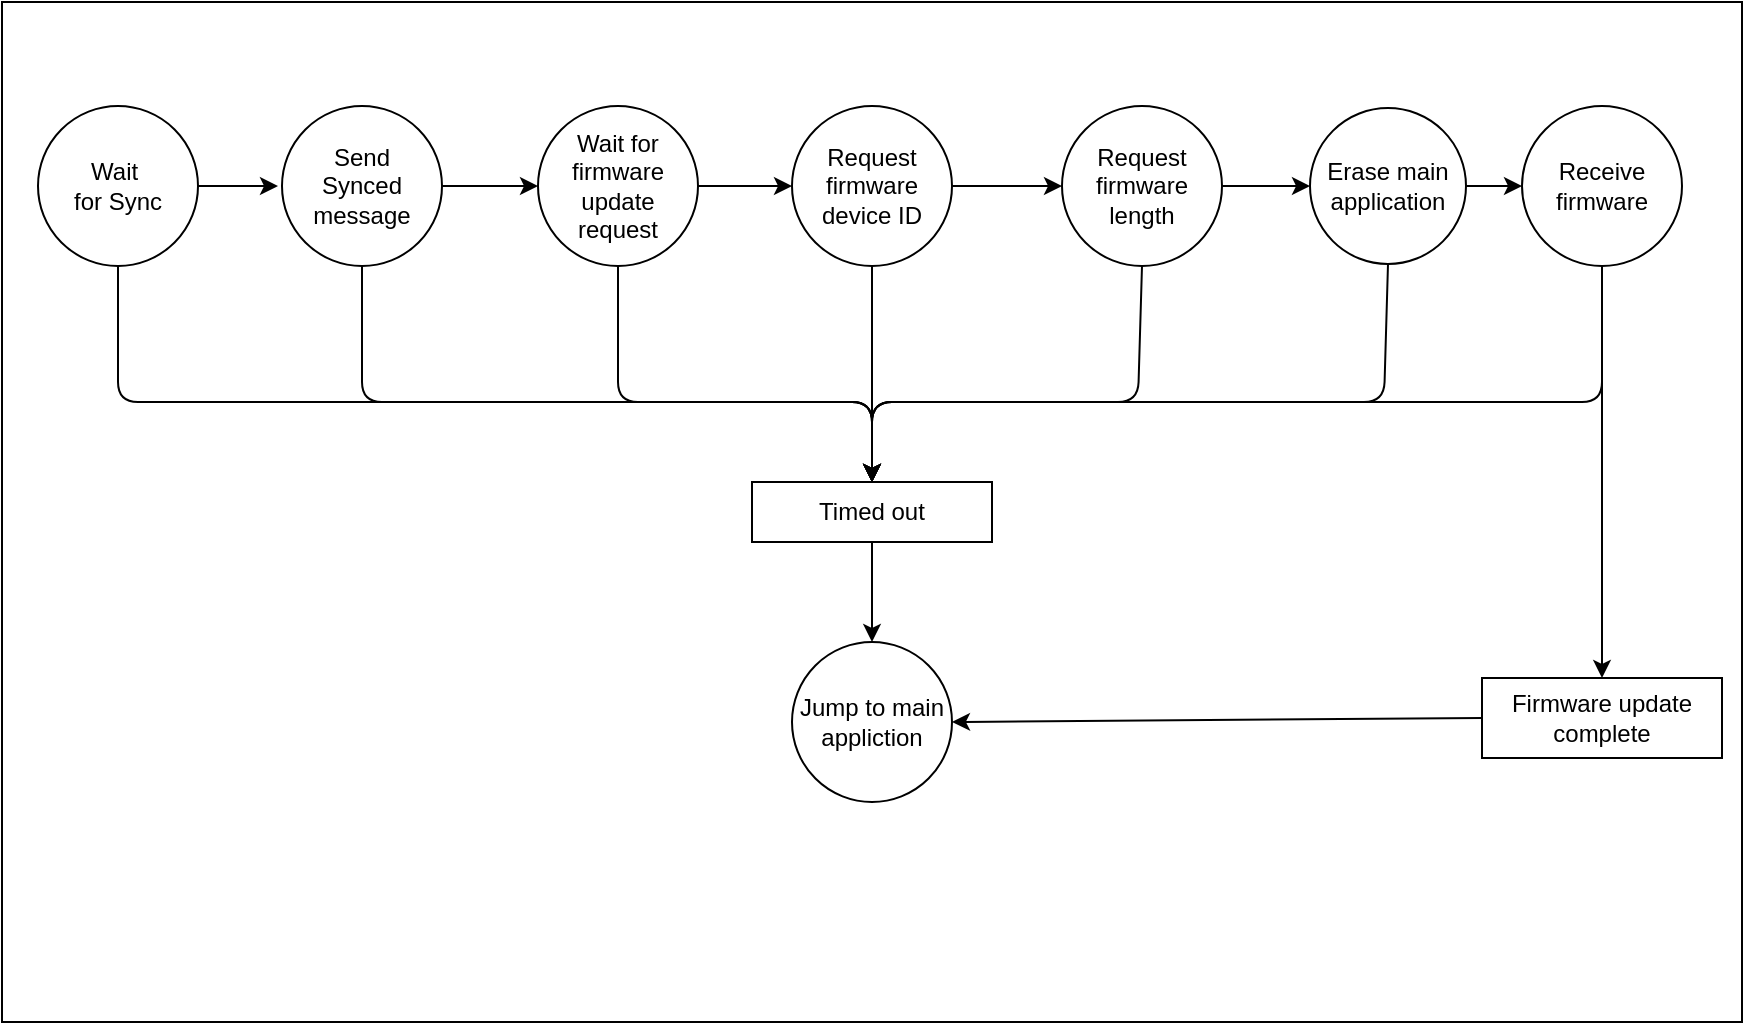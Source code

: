 <mxfile>
    <diagram id="frQImyAoAq7rkYFqEtVO" name="Page-1">
        <mxGraphModel dx="1910" dy="773" grid="1" gridSize="10" guides="1" tooltips="1" connect="1" arrows="1" fold="1" page="1" pageScale="1" pageWidth="850" pageHeight="1100" math="0" shadow="0">
            <root>
                <mxCell id="0"/>
                <mxCell id="1" parent="0"/>
                <mxCell id="38" value="" style="rounded=0;whiteSpace=wrap;html=1;" vertex="1" parent="1">
                    <mxGeometry x="-10" y="60" width="870" height="510" as="geometry"/>
                </mxCell>
                <mxCell id="18" style="edgeStyle=none;html=1;exitX=0.5;exitY=1;exitDx=0;exitDy=0;entryX=0.5;entryY=0;entryDx=0;entryDy=0;" parent="1" source="2" target="14" edge="1">
                    <mxGeometry relative="1" as="geometry">
                        <Array as="points">
                            <mxPoint x="48" y="260"/>
                            <mxPoint x="425" y="260"/>
                        </Array>
                    </mxGeometry>
                </mxCell>
                <mxCell id="27" style="edgeStyle=none;html=1;exitX=1;exitY=0.5;exitDx=0;exitDy=0;" parent="1" source="2" edge="1">
                    <mxGeometry relative="1" as="geometry">
                        <mxPoint x="128" y="152" as="targetPoint"/>
                    </mxGeometry>
                </mxCell>
                <mxCell id="2" value="Wait&amp;nbsp;&lt;br&gt;for Sync" style="ellipse;whiteSpace=wrap;html=1;aspect=fixed;" parent="1" vertex="1">
                    <mxGeometry x="8" y="112" width="80" height="80" as="geometry"/>
                </mxCell>
                <mxCell id="19" style="edgeStyle=none;html=1;entryX=0.5;entryY=0;entryDx=0;entryDy=0;" parent="1" source="3" target="14" edge="1">
                    <mxGeometry relative="1" as="geometry">
                        <Array as="points">
                            <mxPoint x="170" y="260"/>
                            <mxPoint x="425" y="260"/>
                        </Array>
                    </mxGeometry>
                </mxCell>
                <mxCell id="28" style="edgeStyle=none;html=1;exitX=1;exitY=0.5;exitDx=0;exitDy=0;entryX=0;entryY=0.5;entryDx=0;entryDy=0;" parent="1" source="3" target="4" edge="1">
                    <mxGeometry relative="1" as="geometry"/>
                </mxCell>
                <mxCell id="3" value="Send&lt;br&gt;Synced&lt;br&gt;message" style="ellipse;whiteSpace=wrap;html=1;aspect=fixed;" parent="1" vertex="1">
                    <mxGeometry x="130" y="112" width="80" height="80" as="geometry"/>
                </mxCell>
                <mxCell id="21" style="edgeStyle=none;html=1;entryX=0.5;entryY=0;entryDx=0;entryDy=0;exitX=0.5;exitY=1;exitDx=0;exitDy=0;" parent="1" source="4" target="14" edge="1">
                    <mxGeometry relative="1" as="geometry">
                        <mxPoint x="370" y="220" as="sourcePoint"/>
                        <Array as="points">
                            <mxPoint x="298" y="260"/>
                            <mxPoint x="425" y="260"/>
                        </Array>
                    </mxGeometry>
                </mxCell>
                <mxCell id="35" style="edgeStyle=none;html=1;exitX=1;exitY=0.5;exitDx=0;exitDy=0;entryX=0;entryY=0.5;entryDx=0;entryDy=0;" edge="1" parent="1" source="4" target="34">
                    <mxGeometry relative="1" as="geometry"/>
                </mxCell>
                <mxCell id="4" value="Wait for&lt;br&gt;firmware&lt;br&gt;update&lt;br&gt;request" style="ellipse;whiteSpace=wrap;html=1;aspect=fixed;" parent="1" vertex="1">
                    <mxGeometry x="258" y="112" width="80" height="80" as="geometry"/>
                </mxCell>
                <mxCell id="20" style="edgeStyle=none;html=1;exitX=0.5;exitY=1;exitDx=0;exitDy=0;entryX=0.5;entryY=0;entryDx=0;entryDy=0;" parent="1" source="5" target="14" edge="1">
                    <mxGeometry relative="1" as="geometry">
                        <Array as="points">
                            <mxPoint x="558" y="260"/>
                            <mxPoint x="486" y="260"/>
                            <mxPoint x="425" y="260"/>
                        </Array>
                    </mxGeometry>
                </mxCell>
                <mxCell id="30" style="edgeStyle=none;html=1;exitX=1;exitY=0.5;exitDx=0;exitDy=0;entryX=0;entryY=0.5;entryDx=0;entryDy=0;" parent="1" source="5" target="6" edge="1">
                    <mxGeometry relative="1" as="geometry"/>
                </mxCell>
                <mxCell id="5" value="Request&lt;br&gt;firmware&lt;br&gt;length" style="ellipse;whiteSpace=wrap;html=1;aspect=fixed;" parent="1" vertex="1">
                    <mxGeometry x="520" y="112" width="80" height="80" as="geometry"/>
                </mxCell>
                <mxCell id="22" style="edgeStyle=none;html=1;exitX=0.5;exitY=1;exitDx=0;exitDy=0;entryX=0.5;entryY=0;entryDx=0;entryDy=0;" parent="1" source="6" target="14" edge="1">
                    <mxGeometry relative="1" as="geometry">
                        <Array as="points">
                            <mxPoint x="681" y="260"/>
                            <mxPoint x="425" y="260"/>
                        </Array>
                    </mxGeometry>
                </mxCell>
                <mxCell id="31" style="edgeStyle=none;html=1;exitX=1;exitY=0.5;exitDx=0;exitDy=0;entryX=0;entryY=0.5;entryDx=0;entryDy=0;" parent="1" source="6" target="7" edge="1">
                    <mxGeometry relative="1" as="geometry"/>
                </mxCell>
                <mxCell id="6" value="Erase main&lt;br&gt;application" style="ellipse;whiteSpace=wrap;html=1;aspect=fixed;" parent="1" vertex="1">
                    <mxGeometry x="644" y="113" width="78" height="78" as="geometry"/>
                </mxCell>
                <mxCell id="23" style="edgeStyle=none;html=1;exitX=0.5;exitY=1;exitDx=0;exitDy=0;entryX=0.5;entryY=0;entryDx=0;entryDy=0;" parent="1" source="7" target="14" edge="1">
                    <mxGeometry relative="1" as="geometry">
                        <Array as="points">
                            <mxPoint x="790" y="260"/>
                            <mxPoint x="425" y="260"/>
                        </Array>
                    </mxGeometry>
                </mxCell>
                <mxCell id="24" style="edgeStyle=none;html=1;exitX=0.5;exitY=1;exitDx=0;exitDy=0;" parent="1" target="15" edge="1" source="7">
                    <mxGeometry relative="1" as="geometry">
                        <mxPoint x="732" y="210" as="sourcePoint"/>
                    </mxGeometry>
                </mxCell>
                <mxCell id="7" value="Receive&lt;br&gt;firmware" style="ellipse;whiteSpace=wrap;html=1;aspect=fixed;" parent="1" vertex="1">
                    <mxGeometry x="750" y="112" width="80" height="80" as="geometry"/>
                </mxCell>
                <mxCell id="25" style="edgeStyle=none;html=1;exitX=0.5;exitY=1;exitDx=0;exitDy=0;" parent="1" source="14" target="17" edge="1">
                    <mxGeometry relative="1" as="geometry"/>
                </mxCell>
                <mxCell id="14" value="Timed out" style="rounded=0;whiteSpace=wrap;html=1;" parent="1" vertex="1">
                    <mxGeometry x="365" y="300" width="120" height="30" as="geometry"/>
                </mxCell>
                <mxCell id="26" style="edgeStyle=none;html=1;exitX=0;exitY=0.5;exitDx=0;exitDy=0;entryX=1;entryY=0.5;entryDx=0;entryDy=0;" parent="1" source="15" target="17" edge="1">
                    <mxGeometry relative="1" as="geometry"/>
                </mxCell>
                <mxCell id="15" value="Firmware update&lt;br&gt;complete" style="rounded=0;whiteSpace=wrap;html=1;" parent="1" vertex="1">
                    <mxGeometry x="730" y="398" width="120" height="40" as="geometry"/>
                </mxCell>
                <mxCell id="17" value="Jump to main&lt;br&gt;appliction" style="ellipse;whiteSpace=wrap;html=1;aspect=fixed;" parent="1" vertex="1">
                    <mxGeometry x="385" y="380" width="80" height="80" as="geometry"/>
                </mxCell>
                <mxCell id="36" style="edgeStyle=none;html=1;entryX=0;entryY=0.5;entryDx=0;entryDy=0;" edge="1" parent="1" source="34" target="5">
                    <mxGeometry relative="1" as="geometry"/>
                </mxCell>
                <mxCell id="37" style="edgeStyle=none;html=1;entryX=0.5;entryY=0;entryDx=0;entryDy=0;" edge="1" parent="1" source="34" target="14">
                    <mxGeometry relative="1" as="geometry">
                        <mxPoint x="430" y="220" as="targetPoint"/>
                    </mxGeometry>
                </mxCell>
                <mxCell id="34" value="Request&lt;br&gt;firmware&lt;br&gt;device ID" style="ellipse;whiteSpace=wrap;html=1;aspect=fixed;" vertex="1" parent="1">
                    <mxGeometry x="385" y="112" width="80" height="80" as="geometry"/>
                </mxCell>
            </root>
        </mxGraphModel>
    </diagram>
</mxfile>